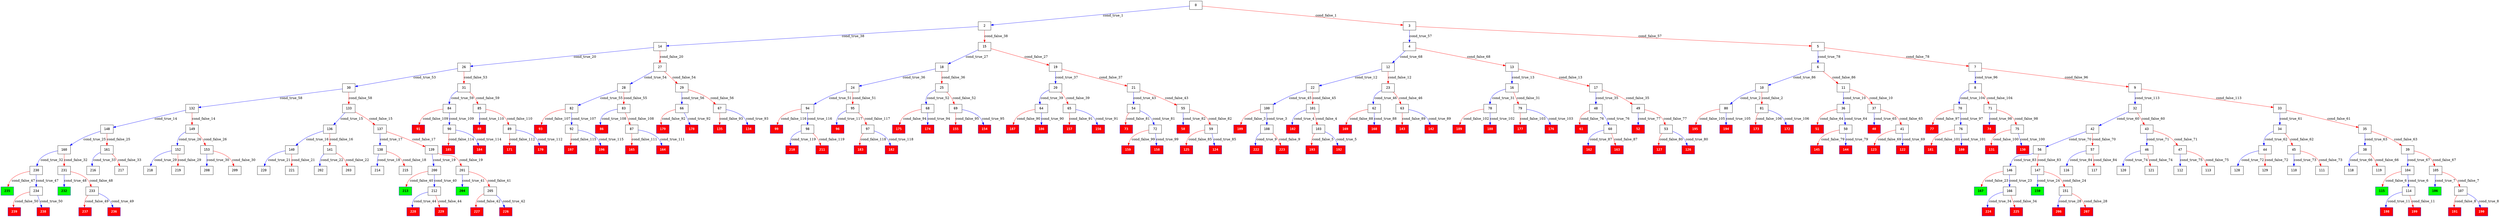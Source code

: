 digraph ExecutionTree {
	node [color=black fontname=Courier height=.5 shape=record]
	235 [color=blue, fillcolor=green, style=filled, fontcolor=black, fontname="Courier-Bold"]
	232 [color=blue, fillcolor=green, style=filled, fontcolor=black, fontname="Courier-Bold"]
	213 [color=blue, fillcolor=green, style=filled, fontcolor=black, fontname="Courier-Bold"]
	204 [color=blue, fillcolor=green, style=filled, fontcolor=black, fontname="Courier-Bold"]
	167 [color=blue, fillcolor=green, style=filled, fontcolor=black, fontname="Courier-Bold"]
	150 [color=blue, fillcolor=green, style=filled, fontcolor=black, fontname="Courier-Bold"]
	115 [color=blue, fillcolor=green, style=filled, fontcolor=black, fontname="Courier-Bold"]
	106 [color=blue, fillcolor=green, style=filled, fontcolor=black, fontname="Courier-Bold"]
	197 [color=blue, fillcolor=red, style=filled, fontcolor=white, fontname="Courier-Bold"]
	195 [color=blue, fillcolor=red, style=filled, fontcolor=white, fontname="Courier-Bold"]
	193 [color=blue, fillcolor=red, style=filled, fontcolor=white, fontname="Courier-Bold"]
	191 [color=blue, fillcolor=red, style=filled, fontcolor=white, fontname="Courier-Bold"]
	189 [color=blue, fillcolor=red, style=filled, fontcolor=white, fontname="Courier-Bold"]
	187 [color=blue, fillcolor=red, style=filled, fontcolor=white, fontname="Courier-Bold"]
	185 [color=blue, fillcolor=red, style=filled, fontcolor=white, fontname="Courier-Bold"]
	183 [color=blue, fillcolor=red, style=filled, fontcolor=white, fontname="Courier-Bold"]
	181 [color=blue, fillcolor=red, style=filled, fontcolor=white, fontname="Courier-Bold"]
	179 [color=blue, fillcolor=red, style=filled, fontcolor=white, fontname="Courier-Bold"]
	162 [color=blue, fillcolor=red, style=filled, fontcolor=white, fontname="Courier-Bold"]
	177 [color=blue, fillcolor=red, style=filled, fontcolor=white, fontname="Courier-Bold"]
	175 [color=blue, fillcolor=red, style=filled, fontcolor=white, fontname="Courier-Bold"]
	173 [color=blue, fillcolor=red, style=filled, fontcolor=white, fontname="Courier-Bold"]
	171 [color=blue, fillcolor=red, style=filled, fontcolor=white, fontname="Courier-Bold"]
	169 [color=blue, fillcolor=red, style=filled, fontcolor=white, fontname="Courier-Bold"]
	165 [color=blue, fillcolor=red, style=filled, fontcolor=white, fontname="Courier-Bold"]
	163 [color=blue, fillcolor=red, style=filled, fontcolor=white, fontname="Courier-Bold"]
	159 [color=blue, fillcolor=red, style=filled, fontcolor=white, fontname="Courier-Bold"]
	210 [color=blue, fillcolor=red, style=filled, fontcolor=white, fontname="Courier-Bold"]
	157 [color=blue, fillcolor=red, style=filled, fontcolor=white, fontname="Courier-Bold"]
	155 [color=blue, fillcolor=red, style=filled, fontcolor=white, fontname="Courier-Bold"]
	206 [color=blue, fillcolor=red, style=filled, fontcolor=white, fontname="Courier-Bold"]
	145 [color=blue, fillcolor=red, style=filled, fontcolor=white, fontname="Courier-Bold"]
	143 [color=blue, fillcolor=red, style=filled, fontcolor=white, fontname="Courier-Bold"]
	228 [color=blue, fillcolor=red, style=filled, fontcolor=white, fontname="Courier-Bold"]
	188 [color=blue, fillcolor=red, style=filled, fontcolor=white, fontname="Courier-Bold"]
	135 [color=blue, fillcolor=red, style=filled, fontcolor=white, fontname="Courier-Bold"]
	131 [color=blue, fillcolor=red, style=filled, fontcolor=white, fontname="Courier-Bold"]
	127 [color=blue, fillcolor=red, style=filled, fontcolor=white, fontname="Courier-Bold"]
	125 [color=blue, fillcolor=red, style=filled, fontcolor=white, fontname="Courier-Bold"]
	123 [color=blue, fillcolor=red, style=filled, fontcolor=white, fontname="Courier-Bold"]
	144 [color=blue, fillcolor=red, style=filled, fontcolor=white, fontname="Courier-Bold"]
	109 [color=blue, fillcolor=red, style=filled, fontcolor=white, fontname="Courier-Bold"]
	190 [color=blue, fillcolor=red, style=filled, fontcolor=white, fontname="Courier-Bold"]
	192 [color=blue, fillcolor=red, style=filled, fontcolor=white, fontname="Courier-Bold"]
	102 [color=blue, fillcolor=red, style=filled, fontcolor=white, fontname="Courier-Bold"]
	99 [color=blue, fillcolor=red, style=filled, fontcolor=white, fontname="Courier-Bold"]
	224 [color=blue, fillcolor=red, style=filled, fontcolor=white, fontname="Courier-Bold"]
	182 [color=blue, fillcolor=red, style=filled, fontcolor=white, fontname="Courier-Bold"]
	96 [color=blue, fillcolor=red, style=filled, fontcolor=white, fontname="Courier-Bold"]
	93 [color=blue, fillcolor=red, style=filled, fontcolor=white, fontname="Courier-Bold"]
	91 [color=blue, fillcolor=red, style=filled, fontcolor=white, fontname="Courier-Bold"]
	170 [color=blue, fillcolor=red, style=filled, fontcolor=white, fontname="Courier-Bold"]
	164 [color=blue, fillcolor=red, style=filled, fontcolor=white, fontname="Courier-Bold"]
	88 [color=blue, fillcolor=red, style=filled, fontcolor=white, fontname="Courier-Bold"]
	86 [color=blue, fillcolor=red, style=filled, fontcolor=white, fontname="Courier-Bold"]
	172 [color=blue, fillcolor=red, style=filled, fontcolor=white, fontname="Courier-Bold"]
	176 [color=blue, fillcolor=red, style=filled, fontcolor=white, fontname="Courier-Bold"]
	180 [color=blue, fillcolor=red, style=filled, fontcolor=white, fontname="Courier-Bold"]
	77 [color=blue, fillcolor=red, style=filled, fontcolor=white, fontname="Courier-Bold"]
	130 [color=blue, fillcolor=red, style=filled, fontcolor=white, fontname="Courier-Bold"]
	73 [color=blue, fillcolor=red, style=filled, fontcolor=white, fontname="Courier-Bold"]
	74 [color=blue, fillcolor=red, style=filled, fontcolor=white, fontname="Courier-Bold"]
	154 [color=blue, fillcolor=red, style=filled, fontcolor=white, fontname="Courier-Bold"]
	134 [color=blue, fillcolor=red, style=filled, fontcolor=white, fontname="Courier-Bold"]
	156 [color=blue, fillcolor=red, style=filled, fontcolor=white, fontname="Courier-Bold"]
	142 [color=blue, fillcolor=red, style=filled, fontcolor=white, fontname="Courier-Bold"]
	61 [color=blue, fillcolor=red, style=filled, fontcolor=white, fontname="Courier-Bold"]
	124 [color=blue, fillcolor=red, style=filled, fontcolor=white, fontname="Courier-Bold"]
	194 [color=blue, fillcolor=red, style=filled, fontcolor=white, fontname="Courier-Bold"]
	58 [color=blue, fillcolor=red, style=filled, fontcolor=white, fontname="Courier-Bold"]
	126 [color=blue, fillcolor=red, style=filled, fontcolor=white, fontname="Courier-Bold"]
	51 [color=blue, fillcolor=red, style=filled, fontcolor=white, fontname="Courier-Bold"]
	52 [color=blue, fillcolor=red, style=filled, fontcolor=white, fontname="Courier-Bold"]
	122 [color=blue, fillcolor=red, style=filled, fontcolor=white, fontname="Courier-Bold"]
	198 [color=blue, fillcolor=red, style=filled, fontcolor=white, fontname="Courier-Bold"]
	222 [color=blue, fillcolor=red, style=filled, fontcolor=white, fontname="Courier-Bold"]
	40 [color=blue, fillcolor=red, style=filled, fontcolor=white, fontname="Courier-Bold"]
	184 [color=blue, fillcolor=red, style=filled, fontcolor=white, fontname="Courier-Bold"]
	178 [color=blue, fillcolor=red, style=filled, fontcolor=white, fontname="Courier-Bold"]
	196 [color=blue, fillcolor=red, style=filled, fontcolor=white, fontname="Courier-Bold"]
	174 [color=blue, fillcolor=red, style=filled, fontcolor=white, fontname="Courier-Bold"]
	239 [color=blue, fillcolor=red, style=filled, fontcolor=white, fontname="Courier-Bold"]
	168 [color=blue, fillcolor=red, style=filled, fontcolor=white, fontname="Courier-Bold"]
	237 [color=blue, fillcolor=red, style=filled, fontcolor=white, fontname="Courier-Bold"]
	236 [color=blue, fillcolor=red, style=filled, fontcolor=white, fontname="Courier-Bold"]
	229 [color=blue, fillcolor=red, style=filled, fontcolor=white, fontname="Courier-Bold"]
	227 [color=blue, fillcolor=red, style=filled, fontcolor=white, fontname="Courier-Bold"]
	225 [color=blue, fillcolor=red, style=filled, fontcolor=white, fontname="Courier-Bold"]
	223 [color=blue, fillcolor=red, style=filled, fontcolor=white, fontname="Courier-Bold"]
	158 [color=blue, fillcolor=red, style=filled, fontcolor=white, fontname="Courier-Bold"]
	211 [color=blue, fillcolor=red, style=filled, fontcolor=white, fontname="Courier-Bold"]
	207 [color=blue, fillcolor=red, style=filled, fontcolor=white, fontname="Courier-Bold"]
	226 [color=blue, fillcolor=red, style=filled, fontcolor=white, fontname="Courier-Bold"]
	199 [color=blue, fillcolor=red, style=filled, fontcolor=white, fontname="Courier-Bold"]
	186 [color=blue, fillcolor=red, style=filled, fontcolor=white, fontname="Courier-Bold"]
	238 [color=blue, fillcolor=red, style=filled, fontcolor=white, fontname="Courier-Bold"]
	0 -> 2 [label=cond_true_1 color=blue]
	0 -> 3 [label=cond_false_1 color=red]
	2 -> 14 [label=cond_true_38 color=blue]
	2 -> 15 [label=cond_false_38 color=red]
	3 -> 4 [label=cond_true_57 color=blue]
	3 -> 5 [label=cond_false_57 color=red]
	10 -> 80 [label=cond_true_2 color=blue]
	10 -> 81 [label=cond_false_2 color=red]
	80 -> 194 [label=cond_true_105 color=blue]
	80 -> 195 [label=cond_false_105 color=red]
	81 -> 172 [label=cond_true_106 color=blue]
	81 -> 173 [label=cond_false_106 color=red]
	100 -> 108 [label=cond_true_3 color=blue]
	100 -> 109 [label=cond_false_3 color=red]
	108 -> 222 [label=cond_true_9 color=blue]
	108 -> 223 [label=cond_false_9 color=red]
	101 -> 102 [label=cond_true_4 color=blue]
	101 -> 103 [label=cond_false_4 color=red]
	103 -> 192 [label=cond_true_5 color=blue]
	103 -> 193 [label=cond_false_5 color=red]
	104 -> 114 [label=cond_true_6 color=blue]
	104 -> 115 [label=cond_false_6 color=red]
	114 -> 198 [label=cond_true_11 color=blue]
	114 -> 199 [label=cond_false_11 color=red]
	105 -> 106 [label=cond_true_7 color=blue]
	105 -> 107 [label=cond_false_7 color=red]
	107 -> 190 [label=cond_true_8 color=blue]
	107 -> 191 [label=cond_false_8 color=red]
	11 -> 36 [label=cond_true_10 color=blue]
	11 -> 37 [label=cond_false_10 color=red]
	36 -> 50 [label=cond_true_64 color=blue]
	36 -> 51 [label=cond_false_64 color=red]
	37 -> 40 [label=cond_true_65 color=blue]
	37 -> 41 [label=cond_false_65 color=red]
	12 -> 22 [label=cond_true_12 color=blue]
	12 -> 23 [label=cond_false_12 color=red]
	22 -> 100 [label=cond_true_45 color=blue]
	22 -> 101 [label=cond_false_45 color=red]
	23 -> 62 [label=cond_true_46 color=blue]
	23 -> 63 [label=cond_false_46 color=red]
	13 -> 16 [label=cond_true_13 color=blue]
	13 -> 17 [label=cond_false_13 color=red]
	16 -> 78 [label=cond_true_31 color=blue]
	16 -> 79 [label=cond_false_31 color=red]
	17 -> 48 [label=cond_true_35 color=blue]
	17 -> 49 [label=cond_false_35 color=red]
	132 -> 148 [label=cond_true_14 color=blue]
	132 -> 149 [label=cond_false_14 color=red]
	148 -> 160 [label=cond_true_25 color=blue]
	148 -> 161 [label=cond_false_25 color=red]
	149 -> 152 [label=cond_true_26 color=blue]
	149 -> 153 [label=cond_false_26 color=red]
	133 -> 136 [label=cond_true_15 color=blue]
	133 -> 137 [label=cond_false_15 color=red]
	136 -> 140 [label=cond_true_16 color=blue]
	136 -> 141 [label=cond_false_16 color=red]
	137 -> 138 [label=cond_true_17 color=blue]
	137 -> 139 [label=cond_false_17 color=red]
	140 -> 220 [label=cond_true_21 color=blue]
	140 -> 221 [label=cond_false_21 color=red]
	141 -> 202 [label=cond_true_22 color=blue]
	141 -> 203 [label=cond_false_22 color=red]
	138 -> 214 [label=cond_true_18 color=blue]
	138 -> 215 [label=cond_false_18 color=red]
	139 -> 200 [label=cond_true_19 color=blue]
	139 -> 201 [label=cond_false_19 color=red]
	200 -> 212 [label=cond_true_40 color=blue]
	200 -> 213 [label=cond_false_40 color=red]
	201 -> 204 [label=cond_true_41 color=blue]
	201 -> 205 [label=cond_false_41 color=red]
	14 -> 26 [label=cond_true_20 color=blue]
	14 -> 27 [label=cond_false_20 color=red]
	26 -> 30 [label=cond_true_53 color=blue]
	26 -> 31 [label=cond_false_53 color=red]
	27 -> 28 [label=cond_true_54 color=blue]
	27 -> 29 [label=cond_false_54 color=red]
	146 -> 166 [label=cond_true_23 color=blue]
	146 -> 167 [label=cond_false_23 color=red]
	166 -> 224 [label=cond_true_34 color=blue]
	166 -> 225 [label=cond_false_34 color=red]
	147 -> 150 [label=cond_true_24 color=blue]
	147 -> 151 [label=cond_false_24 color=red]
	151 -> 206 [label=cond_true_28 color=blue]
	151 -> 207 [label=cond_false_28 color=red]
	160 -> 230 [label=cond_true_32 color=blue]
	160 -> 231 [label=cond_false_32 color=red]
	161 -> 216 [label=cond_true_33 color=blue]
	161 -> 217 [label=cond_false_33 color=red]
	152 -> 218 [label=cond_true_29 color=blue]
	152 -> 219 [label=cond_false_29 color=red]
	153 -> 208 [label=cond_true_30 color=blue]
	153 -> 209 [label=cond_false_30 color=red]
	15 -> 18 [label=cond_true_27 color=blue]
	15 -> 19 [label=cond_false_27 color=red]
	18 -> 24 [label=cond_true_36 color=blue]
	18 -> 25 [label=cond_false_36 color=red]
	19 -> 20 [label=cond_true_37 color=blue]
	19 -> 21 [label=cond_false_37 color=red]
	78 -> 188 [label=cond_true_102 color=blue]
	78 -> 189 [label=cond_false_102 color=red]
	79 -> 176 [label=cond_true_103 color=blue]
	79 -> 177 [label=cond_false_103 color=red]
	230 -> 234 [label=cond_true_47 color=blue]
	230 -> 235 [label=cond_false_47 color=red]
	231 -> 232 [label=cond_true_48 color=blue]
	231 -> 233 [label=cond_false_48 color=red]
	48 -> 60 [label=cond_true_76 color=blue]
	48 -> 61 [label=cond_false_76 color=red]
	49 -> 52 [label=cond_true_77 color=blue]
	49 -> 53 [label=cond_false_77 color=red]
	24 -> 94 [label=cond_true_51 color=blue]
	24 -> 95 [label=cond_false_51 color=red]
	25 -> 68 [label=cond_true_52 color=blue]
	25 -> 69 [label=cond_false_52 color=red]
	20 -> 64 [label=cond_true_39 color=blue]
	20 -> 65 [label=cond_false_39 color=red]
	21 -> 54 [label=cond_true_43 color=blue]
	21 -> 55 [label=cond_false_43 color=red]
	64 -> 186 [label=cond_true_90 color=blue]
	64 -> 187 [label=cond_false_90 color=red]
	65 -> 156 [label=cond_true_91 color=blue]
	65 -> 157 [label=cond_false_91 color=red]
	212 -> 228 [label=cond_true_44 color=blue]
	212 -> 229 [label=cond_false_44 color=red]
	205 -> 226 [label=cond_true_42 color=blue]
	205 -> 227 [label=cond_false_42 color=red]
	54 -> 72 [label=cond_true_81 color=blue]
	54 -> 73 [label=cond_false_81 color=red]
	55 -> 58 [label=cond_true_82 color=blue]
	55 -> 59 [label=cond_false_82 color=red]
	62 -> 168 [label=cond_true_88 color=blue]
	62 -> 169 [label=cond_false_88 color=red]
	63 -> 142 [label=cond_true_89 color=blue]
	63 -> 143 [label=cond_false_89 color=red]
	234 -> 238 [label=cond_true_50 color=blue]
	234 -> 239 [label=cond_false_50 color=red]
	233 -> 236 [label=cond_true_49 color=blue]
	233 -> 237 [label=cond_false_49 color=red]
	94 -> 98 [label=cond_true_116 color=blue]
	94 -> 99 [label=cond_false_116 color=red]
	95 -> 96 [label=cond_true_117 color=blue]
	95 -> 97 [label=cond_false_117 color=red]
	68 -> 174 [label=cond_true_94 color=blue]
	68 -> 175 [label=cond_false_94 color=red]
	69 -> 154 [label=cond_true_95 color=blue]
	69 -> 155 [label=cond_false_95 color=red]
	30 -> 132 [label=cond_true_58 color=blue]
	30 -> 133 [label=cond_false_58 color=red]
	31 -> 84 [label=cond_true_59 color=blue]
	31 -> 85 [label=cond_false_59 color=red]
	28 -> 82 [label=cond_true_55 color=blue]
	28 -> 83 [label=cond_false_55 color=red]
	29 -> 66 [label=cond_true_56 color=blue]
	29 -> 67 [label=cond_false_56 color=red]
	82 -> 92 [label=cond_true_107 color=blue]
	82 -> 93 [label=cond_false_107 color=red]
	83 -> 86 [label=cond_true_108 color=blue]
	83 -> 87 [label=cond_false_108 color=red]
	66 -> 178 [label=cond_true_92 color=blue]
	66 -> 179 [label=cond_false_92 color=red]
	67 -> 134 [label=cond_true_93 color=blue]
	67 -> 135 [label=cond_false_93 color=red]
	4 -> 12 [label=cond_true_68 color=blue]
	4 -> 13 [label=cond_false_68 color=red]
	5 -> 6 [label=cond_true_78 color=blue]
	5 -> 7 [label=cond_false_78 color=red]
	84 -> 90 [label=cond_true_109 color=blue]
	84 -> 91 [label=cond_false_109 color=red]
	85 -> 88 [label=cond_true_110 color=blue]
	85 -> 89 [label=cond_false_110 color=red]
	32 -> 42 [label=cond_true_60 color=blue]
	32 -> 43 [label=cond_false_60 color=red]
	42 -> 56 [label=cond_true_70 color=blue]
	42 -> 57 [label=cond_false_70 color=red]
	43 -> 46 [label=cond_true_71 color=blue]
	43 -> 47 [label=cond_false_71 color=red]
	33 -> 34 [label=cond_true_61 color=blue]
	33 -> 35 [label=cond_false_61 color=red]
	34 -> 44 [label=cond_true_62 color=blue]
	34 -> 45 [label=cond_false_62 color=red]
	35 -> 38 [label=cond_true_63 color=blue]
	35 -> 39 [label=cond_false_63 color=red]
	44 -> 128 [label=cond_true_72 color=blue]
	44 -> 129 [label=cond_false_72 color=red]
	45 -> 110 [label=cond_true_73 color=blue]
	45 -> 111 [label=cond_false_73 color=red]
	38 -> 118 [label=cond_true_66 color=blue]
	38 -> 119 [label=cond_false_66 color=red]
	39 -> 104 [label=cond_true_67 color=blue]
	39 -> 105 [label=cond_false_67 color=red]
	50 -> 144 [label=cond_true_79 color=blue]
	50 -> 145 [label=cond_false_79 color=red]
	41 -> 122 [label=cond_true_69 color=blue]
	41 -> 123 [label=cond_false_69 color=red]
	56 -> 146 [label=cond_true_83 color=blue]
	56 -> 147 [label=cond_false_83 color=red]
	57 -> 116 [label=cond_true_84 color=blue]
	57 -> 117 [label=cond_false_84 color=red]
	46 -> 120 [label=cond_true_74 color=blue]
	46 -> 121 [label=cond_false_74 color=red]
	47 -> 112 [label=cond_true_75 color=blue]
	47 -> 113 [label=cond_false_75 color=red]
	60 -> 162 [label=cond_true_87 color=blue]
	60 -> 163 [label=cond_false_87 color=red]
	53 -> 126 [label=cond_true_80 color=blue]
	53 -> 127 [label=cond_false_80 color=red]
	6 -> 10 [label=cond_true_86 color=blue]
	6 -> 11 [label=cond_false_86 color=red]
	7 -> 8 [label=cond_true_96 color=blue]
	7 -> 9 [label=cond_false_96 color=red]
	72 -> 158 [label=cond_true_99 color=blue]
	72 -> 159 [label=cond_false_99 color=red]
	59 -> 124 [label=cond_true_85 color=blue]
	59 -> 125 [label=cond_false_85 color=red]
	8 -> 70 [label=cond_true_104 color=blue]
	8 -> 71 [label=cond_false_104 color=red]
	9 -> 32 [label=cond_true_113 color=blue]
	9 -> 33 [label=cond_false_113 color=red]
	70 -> 76 [label=cond_true_97 color=blue]
	70 -> 77 [label=cond_false_97 color=red]
	76 -> 180 [label=cond_true_101 color=blue]
	76 -> 181 [label=cond_false_101 color=red]
	71 -> 74 [label=cond_true_98 color=blue]
	71 -> 75 [label=cond_false_98 color=red]
	75 -> 130 [label=cond_true_100 color=blue]
	75 -> 131 [label=cond_false_100 color=red]
	92 -> 196 [label=cond_true_115 color=blue]
	92 -> 197 [label=cond_false_115 color=red]
	87 -> 164 [label=cond_true_111 color=blue]
	87 -> 165 [label=cond_false_111 color=red]
	90 -> 184 [label=cond_true_114 color=blue]
	90 -> 185 [label=cond_false_114 color=red]
	89 -> 170 [label=cond_true_112 color=blue]
	89 -> 171 [label=cond_false_112 color=red]
	98 -> 210 [label=cond_true_119 color=blue]
	98 -> 211 [label=cond_false_119 color=red]
	97 -> 182 [label=cond_true_118 color=blue]
	97 -> 183 [label=cond_false_118 color=red]
}

